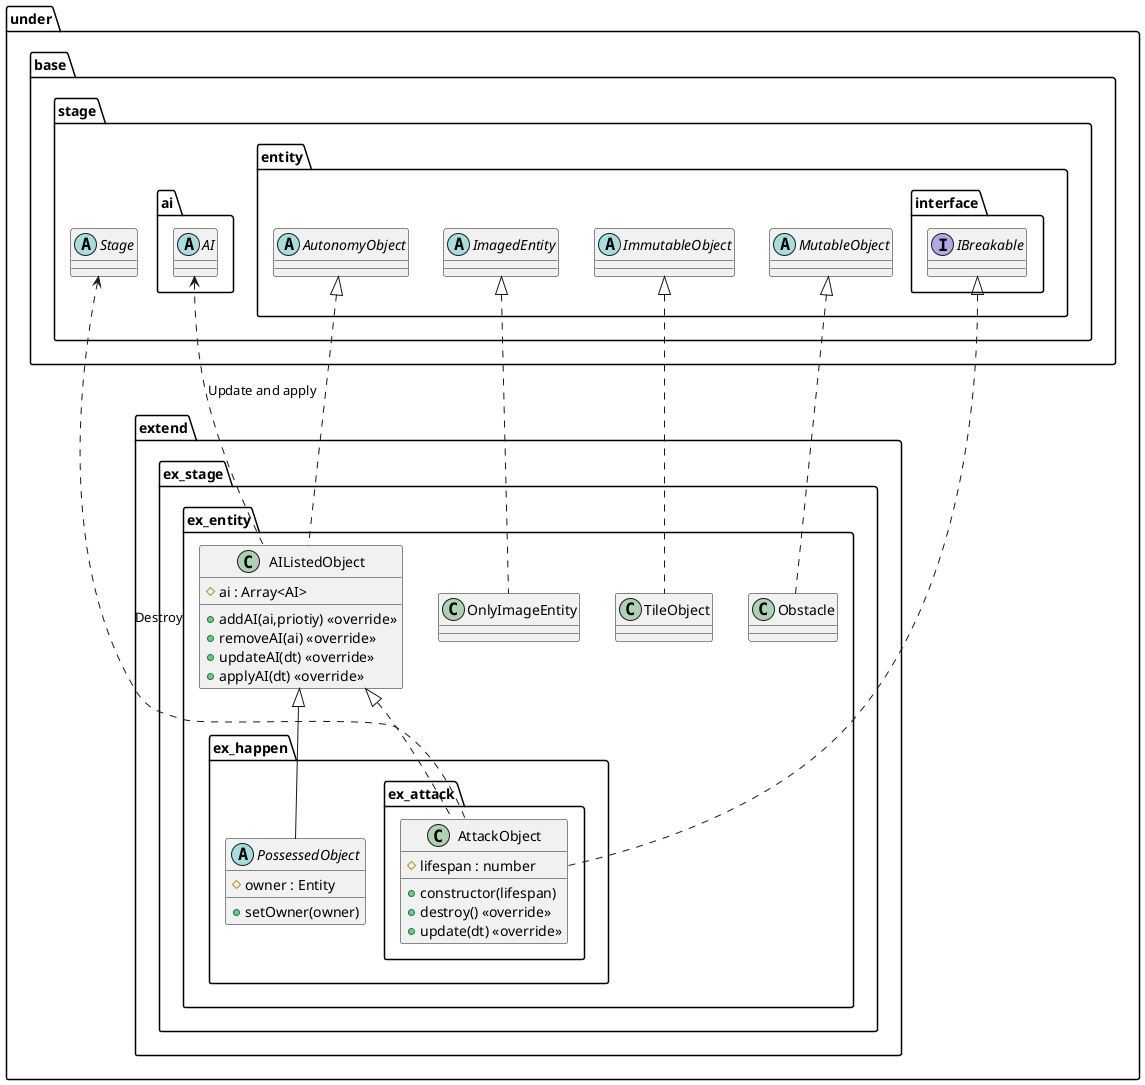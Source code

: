 @startuml EntityExtend
package under {
    package extend {
        package ex_stage {
            package ex_entity {
                class TileObject
                class Obstacle
                class OnlyImageEntity
                class AIListedObject {
                    #ai : Array<AI>
                    +addAI(ai,priotiy) <<override>>
                    +removeAI(ai) <<override>>
                    +updateAI(dt) <<override>>
                    +applyAI(dt) <<override>>
                }
                package ex_happen {
                    package ex_attack {
                        class AttackObject {
                            +constructor(lifespan)
                            #lifespan : number
                            +destroy() <<override>>
                            +update(dt) <<override>>
                        }
                    }
                    abstract PossessedObject {
                        #owner : Entity
                        +setOwner(owner)
                    }
                }
            }
        }
    }
}

package under {
    package base {
        package stage {
            abstract Stage
            package ai {
                abstract AI
            }
            package entity {
                abstract ImagedEntity
                abstract ImmutableObject
                abstract MutableObject
                abstract AutonomyObject
                package interface {
                    interface IBreakable
                }
            }
        }
    }
}

AI <.. AIListedObject : Update and apply

Stage <.. AttackObject : Destroy

ImagedEntity <|.. OnlyImageEntity
ImmutableObject <|.. TileObject
MutableObject <|.. Obstacle
AutonomyObject <|.. AIListedObject

AIListedObject <|-- PossessedObject
AIListedObject <|.. AttackObject
IBreakable <|.. AttackObject

@enduml
